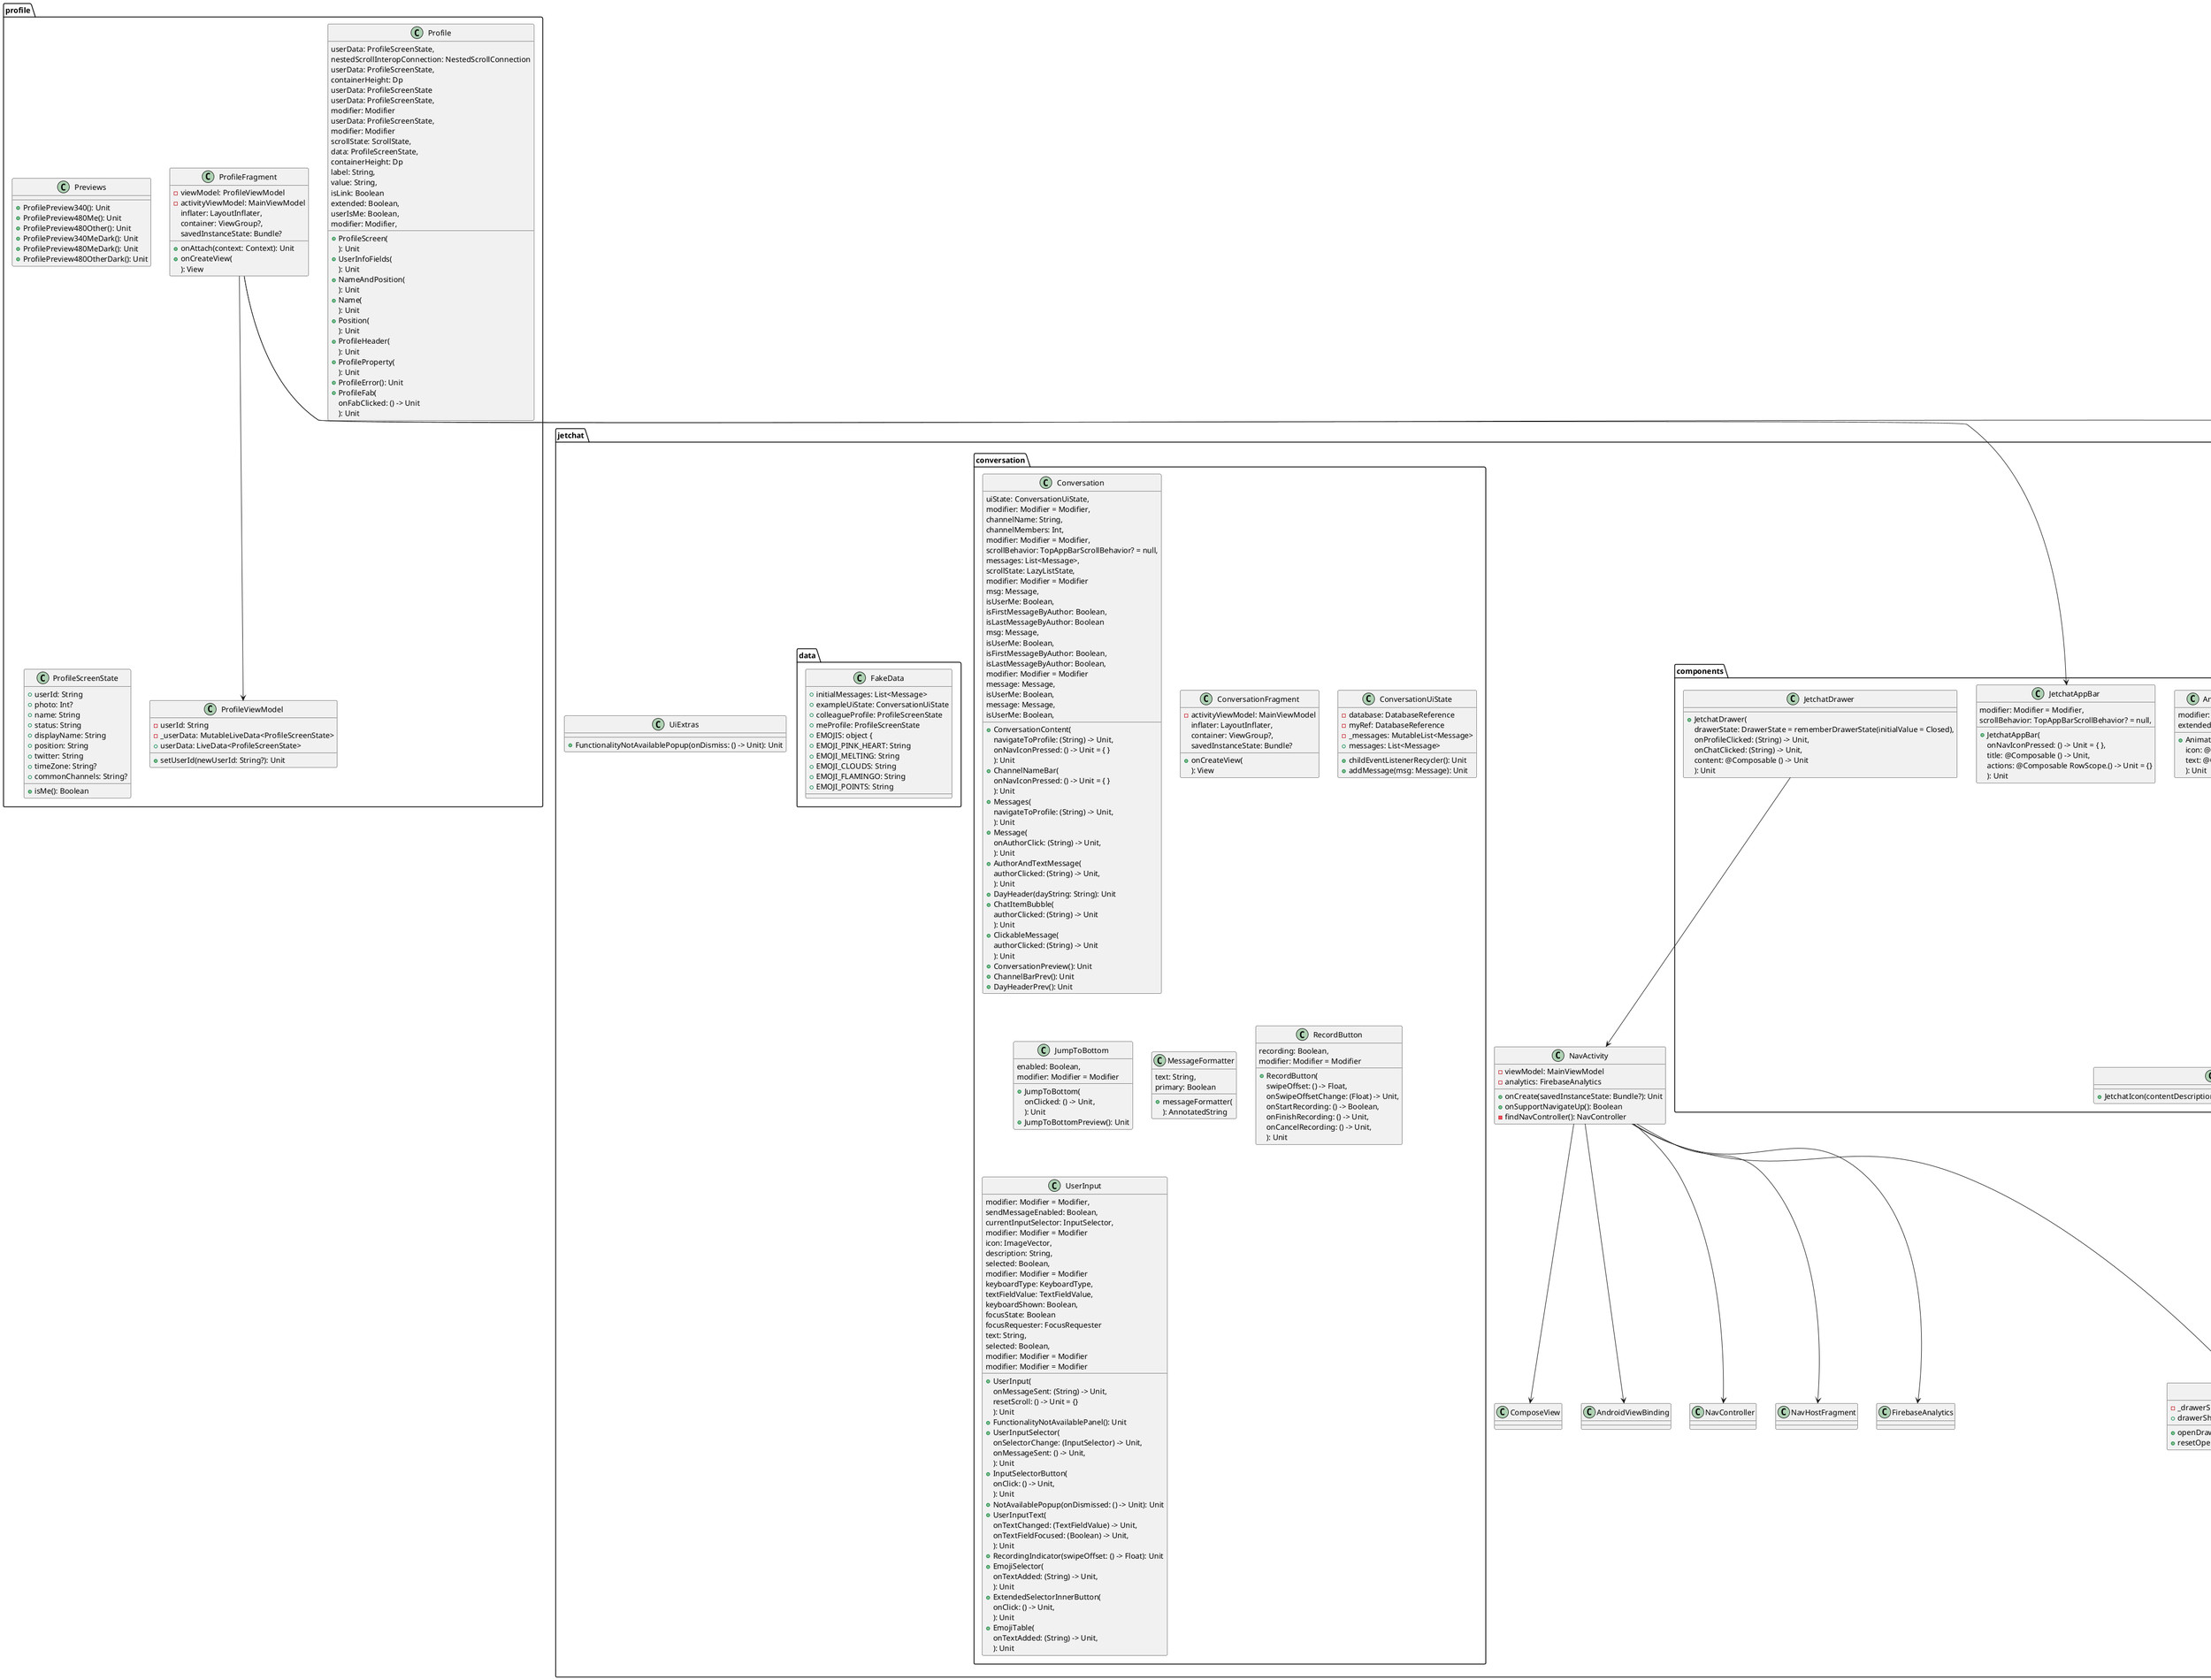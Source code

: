 @startuml

package jetchat {

    class MainViewModel {
        - _drawerShouldBeOpened: MutableStateFlow<Boolean>
        + drawerShouldBeOpened: StateFlow<Boolean>
        + openDrawer(): Unit
        + resetOpenDrawerAction(): Unit
    }

    class NavActivity {
        - viewModel: MainViewModel
        - analytics: FirebaseAnalytics
        + onCreate(savedInstanceState: Bundle?): Unit
        + onSupportNavigateUp(): Boolean
        - findNavController(): NavController
    }

    class UiExtras {
        + FunctionalityNotAvailablePopup(onDismiss: () -> Unit): Unit
    }

    class FirebaseAnalytics
    class ComposeView
    class AndroidViewBinding
    class NavController
    class NavHostFragment

    package components {
        class AnimatingFabContent {
            + AnimatingFabContent(
                icon: @Composable () -> Unit,
                text: @Composable () -> Unit,
                modifier: Modifier = Modifier,
                extended: Boolean = true
            ): Unit
        }

        class BaselineHeightModifier {
            + BaselineHeightModifier(heightFromBaseline: Dp): LayoutModifier
        }

        class JetchatAppBar {
            + JetchatAppBar(
                modifier: Modifier = Modifier,
                scrollBehavior: TopAppBarScrollBehavior? = null,
                onNavIconPressed: () -> Unit = { },
                title: @Composable () -> Unit,
                actions: @Composable RowScope.() -> Unit = {}
            ): Unit
        }

        class JetchatDrawer {
            + JetchatDrawer(
                drawerState: DrawerState = rememberDrawerState(initialValue = Closed),
                onProfileClicked: (String) -> Unit,
                onChatClicked: (String) -> Unit,
                content: @Composable () -> Unit
            ): Unit
        }

        class JetchatIcon {
            + JetchatIcon(contentDescription: String?, modifier: Modifier = Modifier): Unit
        }

        class JetchatScaffold
    }

    package conversation {
        class Conversation {
            + ConversationContent(
                uiState: ConversationUiState,
                navigateToProfile: (String) -> Unit,
                modifier: Modifier = Modifier,
                onNavIconPressed: () -> Unit = { }
            ): Unit
            + ChannelNameBar(
                channelName: String,
                channelMembers: Int,
                modifier: Modifier = Modifier,
                scrollBehavior: TopAppBarScrollBehavior? = null,
                onNavIconPressed: () -> Unit = { }
            ): Unit
            + Messages(
                messages: List<Message>,
                navigateToProfile: (String) -> Unit,
                scrollState: LazyListState,
                modifier: Modifier = Modifier
            ): Unit
            + Message(
                onAuthorClick: (String) -> Unit,
                msg: Message,
                isUserMe: Boolean,
                isFirstMessageByAuthor: Boolean,
                isLastMessageByAuthor: Boolean
            ): Unit
            + AuthorAndTextMessage(
                msg: Message,
                isUserMe: Boolean,
                isFirstMessageByAuthor: Boolean,
                isLastMessageByAuthor: Boolean,
                authorClicked: (String) -> Unit,
                modifier: Modifier = Modifier
            ): Unit
            + DayHeader(dayString: String): Unit
            + ChatItemBubble(
                message: Message,
                isUserMe: Boolean,
                authorClicked: (String) -> Unit
            ): Unit
            + ClickableMessage(
                message: Message,
                isUserMe: Boolean,
                authorClicked: (String) -> Unit
            ): Unit
            + ConversationPreview(): Unit
            + ChannelBarPrev(): Unit
            + DayHeaderPrev(): Unit
        }

        class ConversationFragment {
            - activityViewModel: MainViewModel
            + onCreateView(
                inflater: LayoutInflater,
                container: ViewGroup?,
                savedInstanceState: Bundle?
            ): View
        }

        class ConversationUiState {
            - database: DatabaseReference
            - myRef: DatabaseReference
            - _messages: MutableList<Message>
            + messages: List<Message>
            + childEventListenerRecycler(): Unit
            + addMessage(msg: Message): Unit
        }

        class JumpToBottom {
            + JumpToBottom(
                enabled: Boolean,
                onClicked: () -> Unit,
                modifier: Modifier = Modifier
            ): Unit
            + JumpToBottomPreview(): Unit
        }

        class MessageFormatter {
            + messageFormatter(
                text: String,
                primary: Boolean
            ): AnnotatedString
        }

        class RecordButton {
            + RecordButton(
                recording: Boolean,
                swipeOffset: () -> Float,
                onSwipeOffsetChange: (Float) -> Unit,
                onStartRecording: () -> Boolean,
                onFinishRecording: () -> Unit,
                onCancelRecording: () -> Unit,
                modifier: Modifier = Modifier
            ): Unit
        }

        class UserInput {
            + UserInput(
                onMessageSent: (String) -> Unit,
                modifier: Modifier = Modifier,
                resetScroll: () -> Unit = {}
            ): Unit
            + FunctionalityNotAvailablePanel(): Unit
            + UserInputSelector(
                onSelectorChange: (InputSelector) -> Unit,
                sendMessageEnabled: Boolean,
                onMessageSent: () -> Unit,
                currentInputSelector: InputSelector,
                modifier: Modifier = Modifier
            ): Unit
            + InputSelectorButton(
                onClick: () -> Unit,
                icon: ImageVector,
                description: String,
                selected: Boolean,
                modifier: Modifier = Modifier
            ): Unit
            + NotAvailablePopup(onDismissed: () -> Unit): Unit
            + UserInputText(
                keyboardType: KeyboardType,
                onTextChanged: (TextFieldValue) -> Unit,
                textFieldValue: TextFieldValue,
                keyboardShown: Boolean,
                onTextFieldFocused: (Boolean) -> Unit,
                focusState: Boolean
            ): Unit
            + RecordingIndicator(swipeOffset: () -> Float): Unit
            + EmojiSelector(
                onTextAdded: (String) -> Unit,
                focusRequester: FocusRequester
            ): Unit
            + ExtendedSelectorInnerButton(
                text: String,
                onClick: () -> Unit,
                selected: Boolean,
                modifier: Modifier = Modifier
            ): Unit
            + EmojiTable(
                onTextAdded: (String) -> Unit,
                modifier: Modifier = Modifier
            ): Unit
        }
    }

    package data {
        class FakeData {
            + initialMessages: List<Message>
            + exampleUiState: ConversationUiState
            + colleagueProfile: ProfileScreenState
            + meProfile: ProfileScreenState
            + EMOJIS: object {
                + EMOJI_PINK_HEART: String
                + EMOJI_MELTING: String
                + EMOJI_CLOUDS: String
                + EMOJI_FLAMINGO: String
                + EMOJI_POINTS: String
            }
        }
    }

    package profile {
        class Previews {
            + ProfilePreview340(): Unit
            + ProfilePreview480Me(): Unit
            + ProfilePreview480Other(): Unit
            + ProfilePreview340MeDark(): Unit
            + ProfilePreview480MeDark(): Unit
            + ProfilePreview480OtherDark(): Unit
        }

        class Profile {
            + ProfileScreen(
                userData: ProfileScreenState,
                nestedScrollInteropConnection: NestedScrollConnection
            ): Unit
            + UserInfoFields(
                userData: ProfileScreenState,
                containerHeight: Dp
            ): Unit
            + NameAndPosition(
                userData: ProfileScreenState
            ): Unit
            + Name(
                userData: ProfileScreenState,
                modifier: Modifier
            ): Unit
            + Position(
                userData: ProfileScreenState,
                modifier: Modifier
            ): Unit
            + ProfileHeader(
                scrollState: ScrollState,
                data: ProfileScreenState,
                containerHeight: Dp
            ): Unit
            + ProfileProperty(
                label: String,
                value: String,
                isLink: Boolean
            ): Unit
            + ProfileError(): Unit
            + ProfileFab(
                extended: Boolean,
                userIsMe: Boolean,
                modifier: Modifier,
                onFabClicked: () -> Unit
            ): Unit
        }

        class ProfileScreenState {
            + userId: String
            + photo: Int?
            + name: String
            + status: String
            + displayName: String
            + position: String
            + twitter: String
            + timeZone: String?
            + commonChannels: String?
            + isMe(): Boolean
        }

        class ProfileFragment {
            - viewModel: ProfileViewModel
            - activityViewModel: MainViewModel
            + onAttach(context: Context): Unit
            + onCreateView(
                inflater: LayoutInflater,
                container: ViewGroup?,
                savedInstanceState: Bundle?
            ): View
        }

        class ProfileViewModel {
            - userId: String
            + setUserId(newUserId: String?): Unit
            - _userData: MutableLiveData<ProfileScreenState>
            + userData: LiveData<ProfileScreenState>
        }
    }

    package theme {
        class Color {
            + Blue10: Color
            + Blue20: Color
            + Blue30: Color
            + Blue40: Color
            + Blue80: Color
            + Blue90: Color
            + DarkBlue10: Color
            + DarkBlue20: Color
            + DarkBlue30: Color
            + DarkBlue40: Color
            + DarkBlue80: Color
            + DarkBlue90: Color
            + Yellow10: Color
            + Yellow20: Color
            + Yellow30: Color
            + Yellow40: Color
            + Yellow80: Color
            + Yellow90: Color
            + Red10: Color
            + Red20: Color
            + Red30: Color
            + Red40: Color
            + Red80: Color
            + Red90: Color
            + Grey10: Color
            + Grey20: Color
            + Grey80: Color
            + Grey90: Color
            + Grey95: Color
            + Grey99: Color
            + BlueGrey30: Color
            + BlueGrey50: Color
            + BlueGrey60: Color
            + BlueGrey80: Color
            + BlueGrey90: Color
        }

        class Themes {
            + JetchatDarkColorScheme: ColorScheme
            + JetchatLightColorScheme: ColorScheme
            + JetchatTheme(
                isDarkTheme: Boolean,
                isDynamicColor: Boolean,
                content: @Composable () -> Unit
            ): Unit
        }

        class Typography {
            + provider: GoogleFont.Provider
            + MontserratFont: GoogleFont
            + KarlaFont: GoogleFont
            + MontserratFontFamily: FontFamily
            + KarlaFontFamily: FontFamily
            + JetchatTypography: Typography
        }
    }

    ' 添加類之間的關係
    NavActivity --> MainViewModel
    NavActivity --> FirebaseAnalytics
    NavActivity --> ComposeView
    NavActivity --> AndroidViewBinding
    NavActivity --> NavController
    NavActivity --> NavHostFragment
    JetchatDrawer --> NavActivity
    ProfileFragment --> MainViewModel
    ProfileFragment --> ProfileViewModel
    ProfileFragment --> JetchatAppBar

    ' 可以根據需要添加更多關係

}

@enduml
